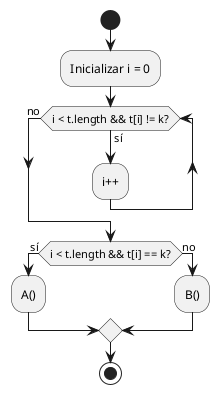 @startuml
start
:Inicializar i = 0;
while (i < t.length && t[i] != k?) is (sí)
  :i++;
endwhile (no)
if (i < t.length && t[i] == k?) then (sí)
  :A();
else (no)
  :B();
endif
stop
@enduml